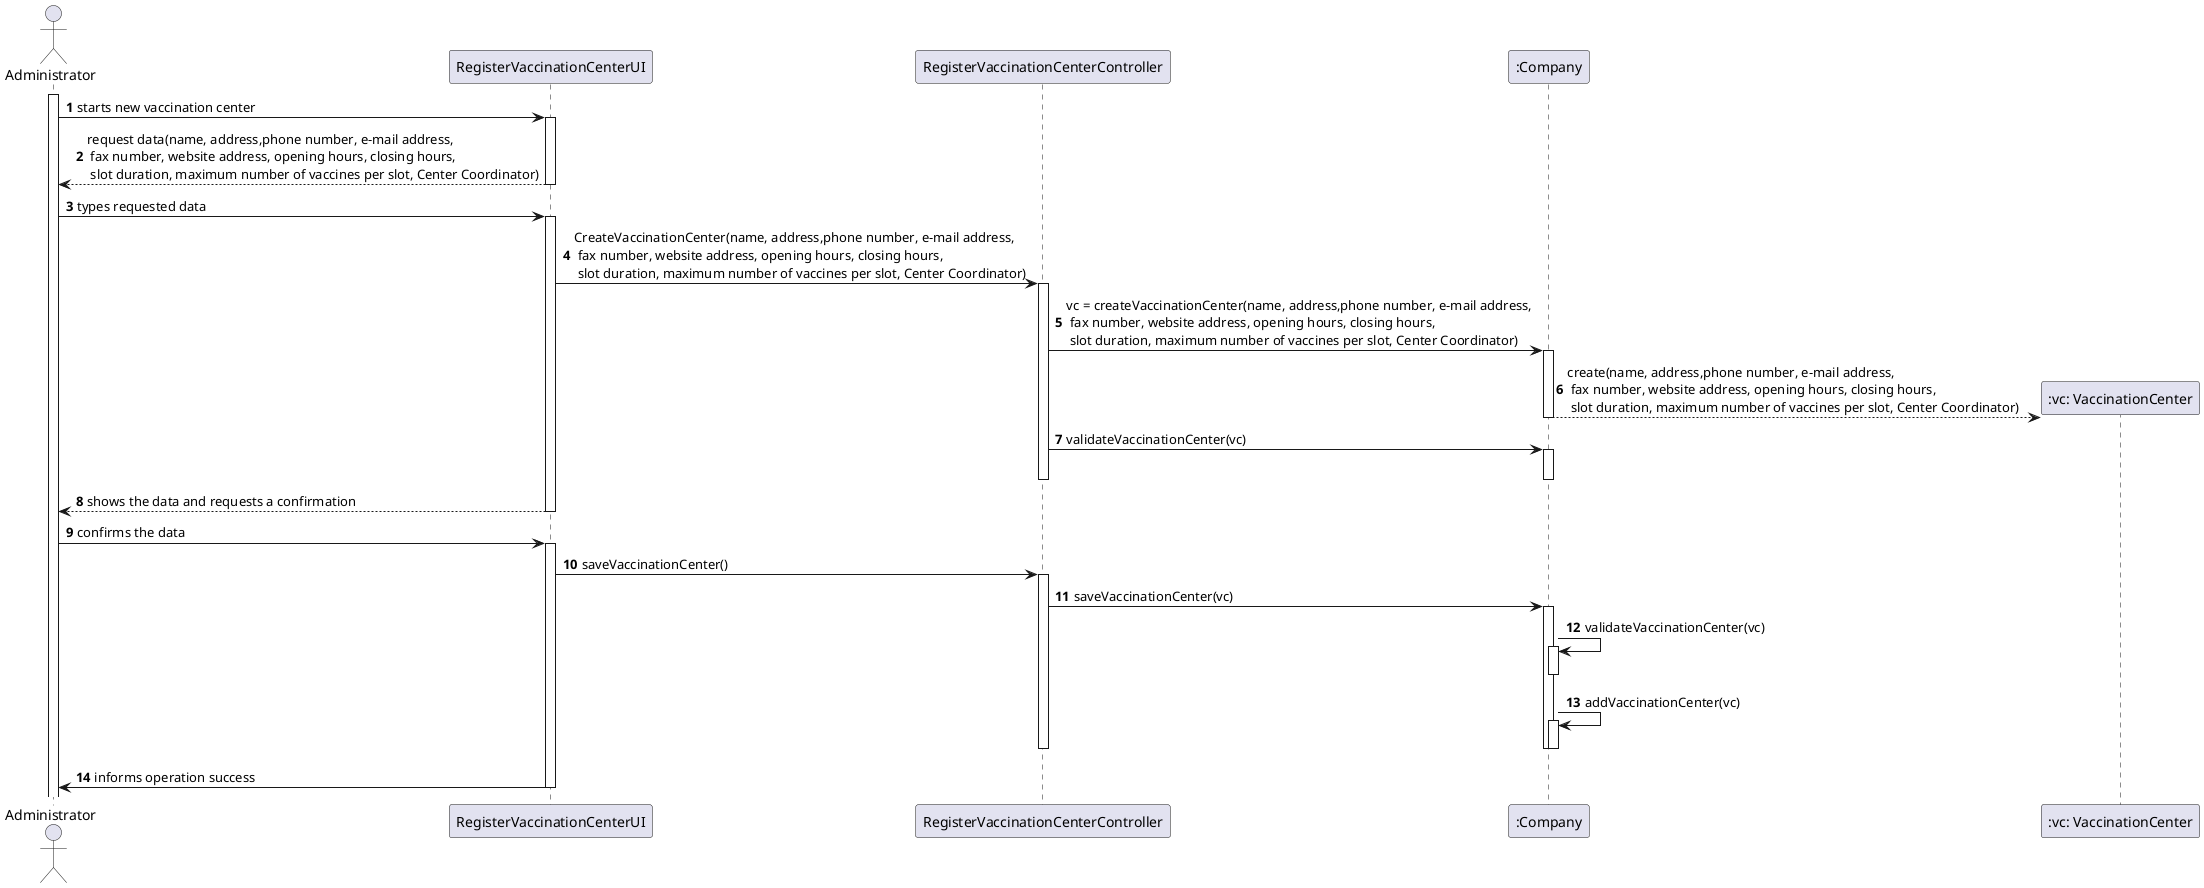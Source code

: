 @startuml
'https://plantuml.com/sequence-diagram

@startuml
autonumber

actor Administrator
activate Administrator
Administrator -> RegisterVaccinationCenterUI: starts new vaccination center
activate RegisterVaccinationCenterUI
RegisterVaccinationCenterUI --> Administrator: request data(name, address,phone number, e-mail address,\n fax number, website address, opening hours, closing hours,\n slot duration, maximum number of vaccines per slot, Center Coordinator)
deactivate RegisterVaccinationCenterUI
Administrator -> RegisterVaccinationCenterUI: types requested data
activate RegisterVaccinationCenterUI
RegisterVaccinationCenterUI -> RegisterVaccinationCenterController: CreateVaccinationCenter(name, address,phone number, e-mail address,\n fax number, website address, opening hours, closing hours,\n slot duration, maximum number of vaccines per slot, Center Coordinator)
activate RegisterVaccinationCenterController
RegisterVaccinationCenterController -> ":Company": vc = createVaccinationCenter(name, address,phone number, e-mail address,\n fax number, website address, opening hours, closing hours,\n slot duration, maximum number of vaccines per slot, Center Coordinator)
activate ":Company"
":Company" --> ":vc: VaccinationCenter"**: create(name, address,phone number, e-mail address,\n fax number, website address, opening hours, closing hours,\n slot duration, maximum number of vaccines per slot, Center Coordinator)
deactivate ":Company"
RegisterVaccinationCenterController -> ":Company" : validateVaccinationCenter(vc)
activate ":Company"
deactivate ":Company"
deactivate RegisterVaccinationCenterController
RegisterVaccinationCenterUI --> Administrator: shows the data and requests a confirmation
deactivate RegisterVaccinationCenterUI
Administrator -> RegisterVaccinationCenterUI: confirms the data
activate RegisterVaccinationCenterUI
RegisterVaccinationCenterUI -> RegisterVaccinationCenterController: saveVaccinationCenter()
activate RegisterVaccinationCenterController
RegisterVaccinationCenterController -> ":Company": saveVaccinationCenter(vc)
activate ":Company"
":Company" -> ":Company": validateVaccinationCenter(vc)
activate ":Company"
deactivate ":Company"
":Company" -> ":Company": addVaccinationCenter(vc)
activate ":Company"
deactivate ":Company"
deactivate ":Company"
deactivate RegisterVaccinationCenterController
RegisterVaccinationCenterUI -> Administrator: informs operation success
deactivate RegisterVaccinationCenterUI


@enduml


@enduml
